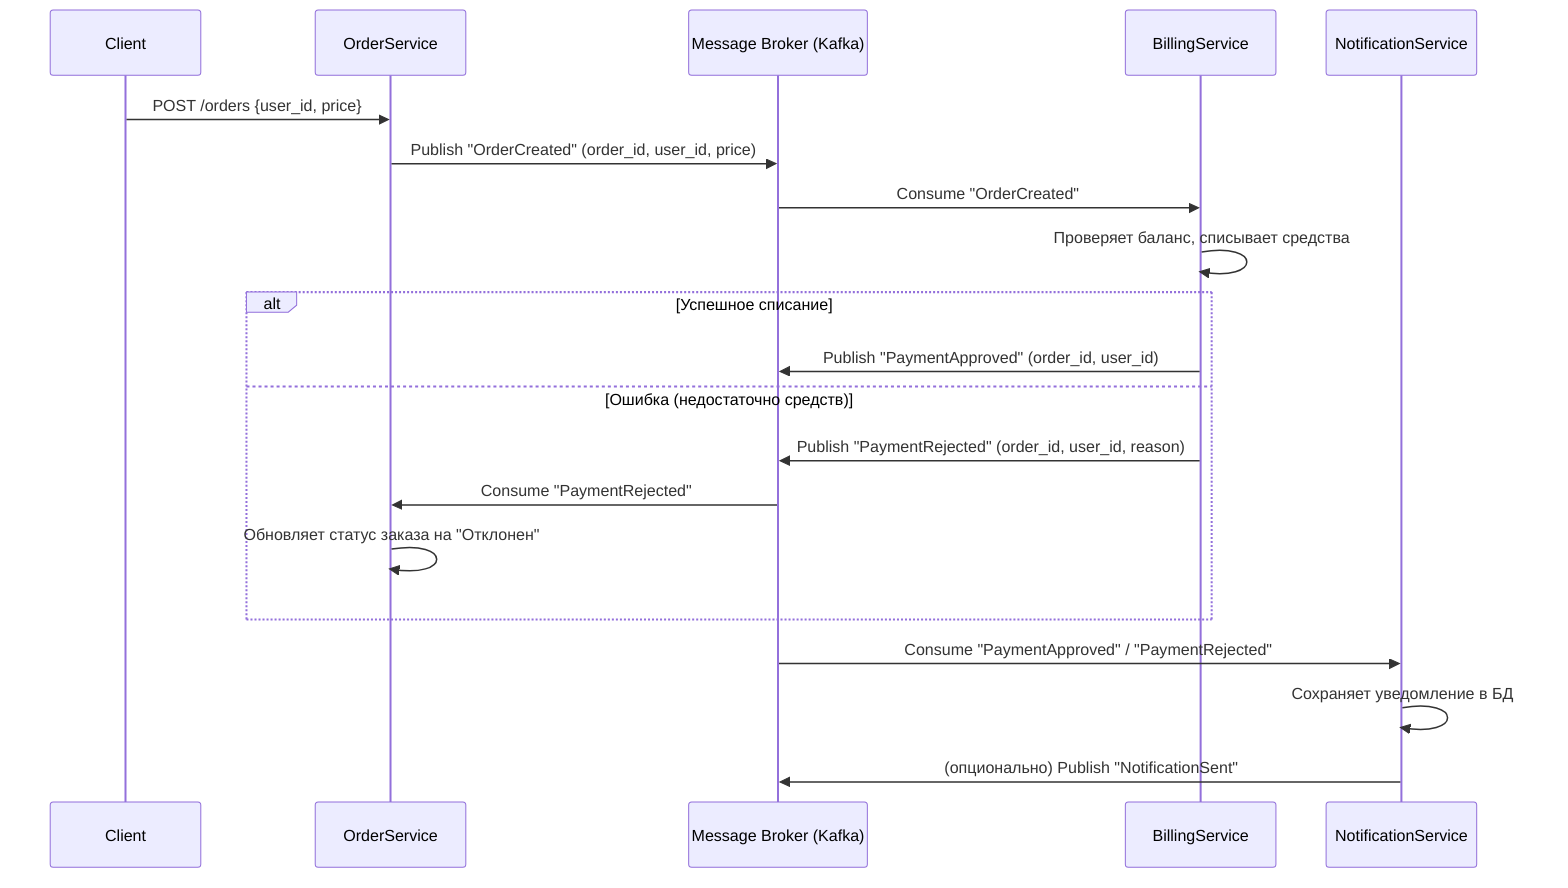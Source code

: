 sequenceDiagram
    participant Client
    participant OrderService
    participant MessageBroker as Message Broker (Kafka)
    participant BillingService
    participant NotificationService

    Client->>OrderService: POST /orders {user_id, price}
    OrderService->>MessageBroker: Publish "OrderCreated" (order_id, user_id, price)
    MessageBroker->>BillingService: Consume "OrderCreated"
    BillingService->>BillingService: Проверяет баланс, списывает средства
    alt Успешное списание
        BillingService->>MessageBroker: Publish "PaymentApproved" (order_id, user_id)
    else Ошибка (недостаточно средств)
        BillingService->>MessageBroker: Publish "PaymentRejected" (order_id, user_id, reason)
        MessageBroker->>OrderService: Consume "PaymentRejected"
        OrderService->>OrderService: Обновляет статус заказа на "Отклонен"
    end
    MessageBroker->>NotificationService: Consume "PaymentApproved" / "PaymentRejected"
    NotificationService->>NotificationService: Сохраняет уведомление в БД
    NotificationService->>MessageBroker: (опционально) Publish "NotificationSent"